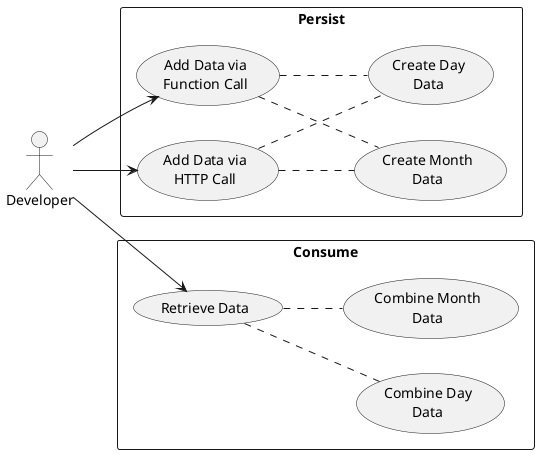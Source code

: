 @startuml User Stories
left to right direction

:Developer: as Developer

rectangle Persist {
    usecase (Add Data via\nFunction Call) as AddDataViaFunction
    usecase (Add Data via\nHTTP Call) as AddDataViaHTTP
    usecase (Create Month\nData) as CreateMonthData
    usecase (Create Day\nData) as CreateDayData
}

rectangle Consume {
    usecase (Retrieve Data) as ReteiveData
    usecase (Combine Day\nData) as CombineDayData
    usecase (Combine Month\nData) as CombineMonthData
}

Developer --> AddDataViaFunction
Developer --> AddDataViaHTTP
    AddDataViaFunction .. CreateMonthData
    AddDataViaHTTP .. CreateMonthData
    AddDataViaFunction .. CreateDayData
    AddDataViaHTTP .. CreateDayData
Developer --> ReteiveData
    ReteiveData .. CombineDayData
    ReteiveData .. CombineMonthData

@enduml